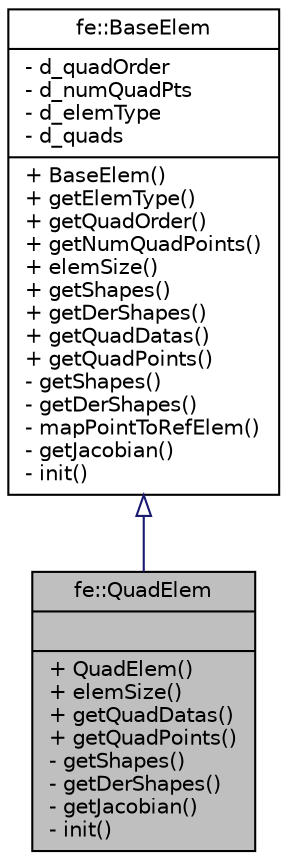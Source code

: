 digraph "fe::QuadElem"
{
  edge [fontname="Helvetica",fontsize="10",labelfontname="Helvetica",labelfontsize="10"];
  node [fontname="Helvetica",fontsize="10",shape=record];
  Node2 [label="{fe::QuadElem\n||+ QuadElem()\l+ elemSize()\l+ getQuadDatas()\l+ getQuadPoints()\l- getShapes()\l- getDerShapes()\l- getJacobian()\l- init()\l}",height=0.2,width=0.4,color="black", fillcolor="grey75", style="filled", fontcolor="black"];
  Node3 -> Node2 [dir="back",color="midnightblue",fontsize="10",style="solid",arrowtail="onormal",fontname="Helvetica"];
  Node3 [label="{fe::BaseElem\n|- d_quadOrder\l- d_numQuadPts\l- d_elemType\l- d_quads\l|+ BaseElem()\l+ getElemType()\l+ getQuadOrder()\l+ getNumQuadPoints()\l+ elemSize()\l+ getShapes()\l+ getDerShapes()\l+ getQuadDatas()\l+ getQuadPoints()\l- getShapes()\l- getDerShapes()\l- mapPointToRefElem()\l- getJacobian()\l- init()\l}",height=0.2,width=0.4,color="black", fillcolor="white", style="filled",URL="$classfe_1_1BaseElem.html",tooltip="A base class which provides methods to map points to/from reference element and to compute quadrature..."];
}
